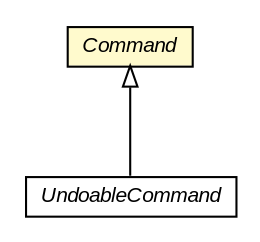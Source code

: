 #!/usr/local/bin/dot
#
# Class diagram 
# Generated by UMLGraph version R5_6 (http://www.umlgraph.org/)
#

digraph G {
	edge [fontname="arial",fontsize=10,labelfontname="arial",labelfontsize=10];
	node [fontname="arial",fontsize=10,shape=plaintext];
	nodesep=0.25;
	ranksep=0.5;
	// Command
	c93 [label=<<table title="Command" border="0" cellborder="1" cellspacing="0" cellpadding="2" port="p" bgcolor="lemonChiffon" href="./Command.html">
		<tr><td><table border="0" cellspacing="0" cellpadding="1">
<tr><td align="center" balign="center"><font face="arial italic"> Command </font></td></tr>
		</table></td></tr>
		</table>>, URL="./Command.html", fontname="arial", fontcolor="black", fontsize=10.0];
	// UndoableCommand
	c107 [label=<<table title="UndoableCommand" border="0" cellborder="1" cellspacing="0" cellpadding="2" port="p" href="./UndoableCommand.html">
		<tr><td><table border="0" cellspacing="0" cellpadding="1">
<tr><td align="center" balign="center"><font face="arial italic"> UndoableCommand </font></td></tr>
		</table></td></tr>
		</table>>, URL="./UndoableCommand.html", fontname="arial", fontcolor="black", fontsize=10.0];
	//UndoableCommand extends Command
	c93:p -> c107:p [dir=back,arrowtail=empty];
}

